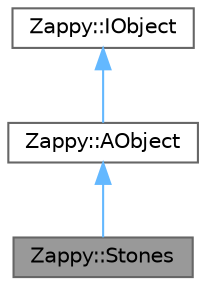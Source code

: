 digraph "Zappy::Stones"
{
 // LATEX_PDF_SIZE
  bgcolor="transparent";
  edge [fontname=Helvetica,fontsize=10,labelfontname=Helvetica,labelfontsize=10];
  node [fontname=Helvetica,fontsize=10,shape=box,height=0.2,width=0.4];
  Node1 [label="Zappy::Stones",height=0.2,width=0.4,color="gray40", fillcolor="grey60", style="filled", fontcolor="black",tooltip=" "];
  Node2 -> Node1 [dir="back",color="steelblue1",style="solid"];
  Node2 [label="Zappy::AObject",height=0.2,width=0.4,color="gray40", fillcolor="white", style="filled",URL="$classZappy_1_1AObject.html",tooltip=" "];
  Node3 -> Node2 [dir="back",color="steelblue1",style="solid"];
  Node3 [label="Zappy::IObject",height=0.2,width=0.4,color="gray40", fillcolor="white", style="filled",URL="$classZappy_1_1IObject.html",tooltip=" "];
}
